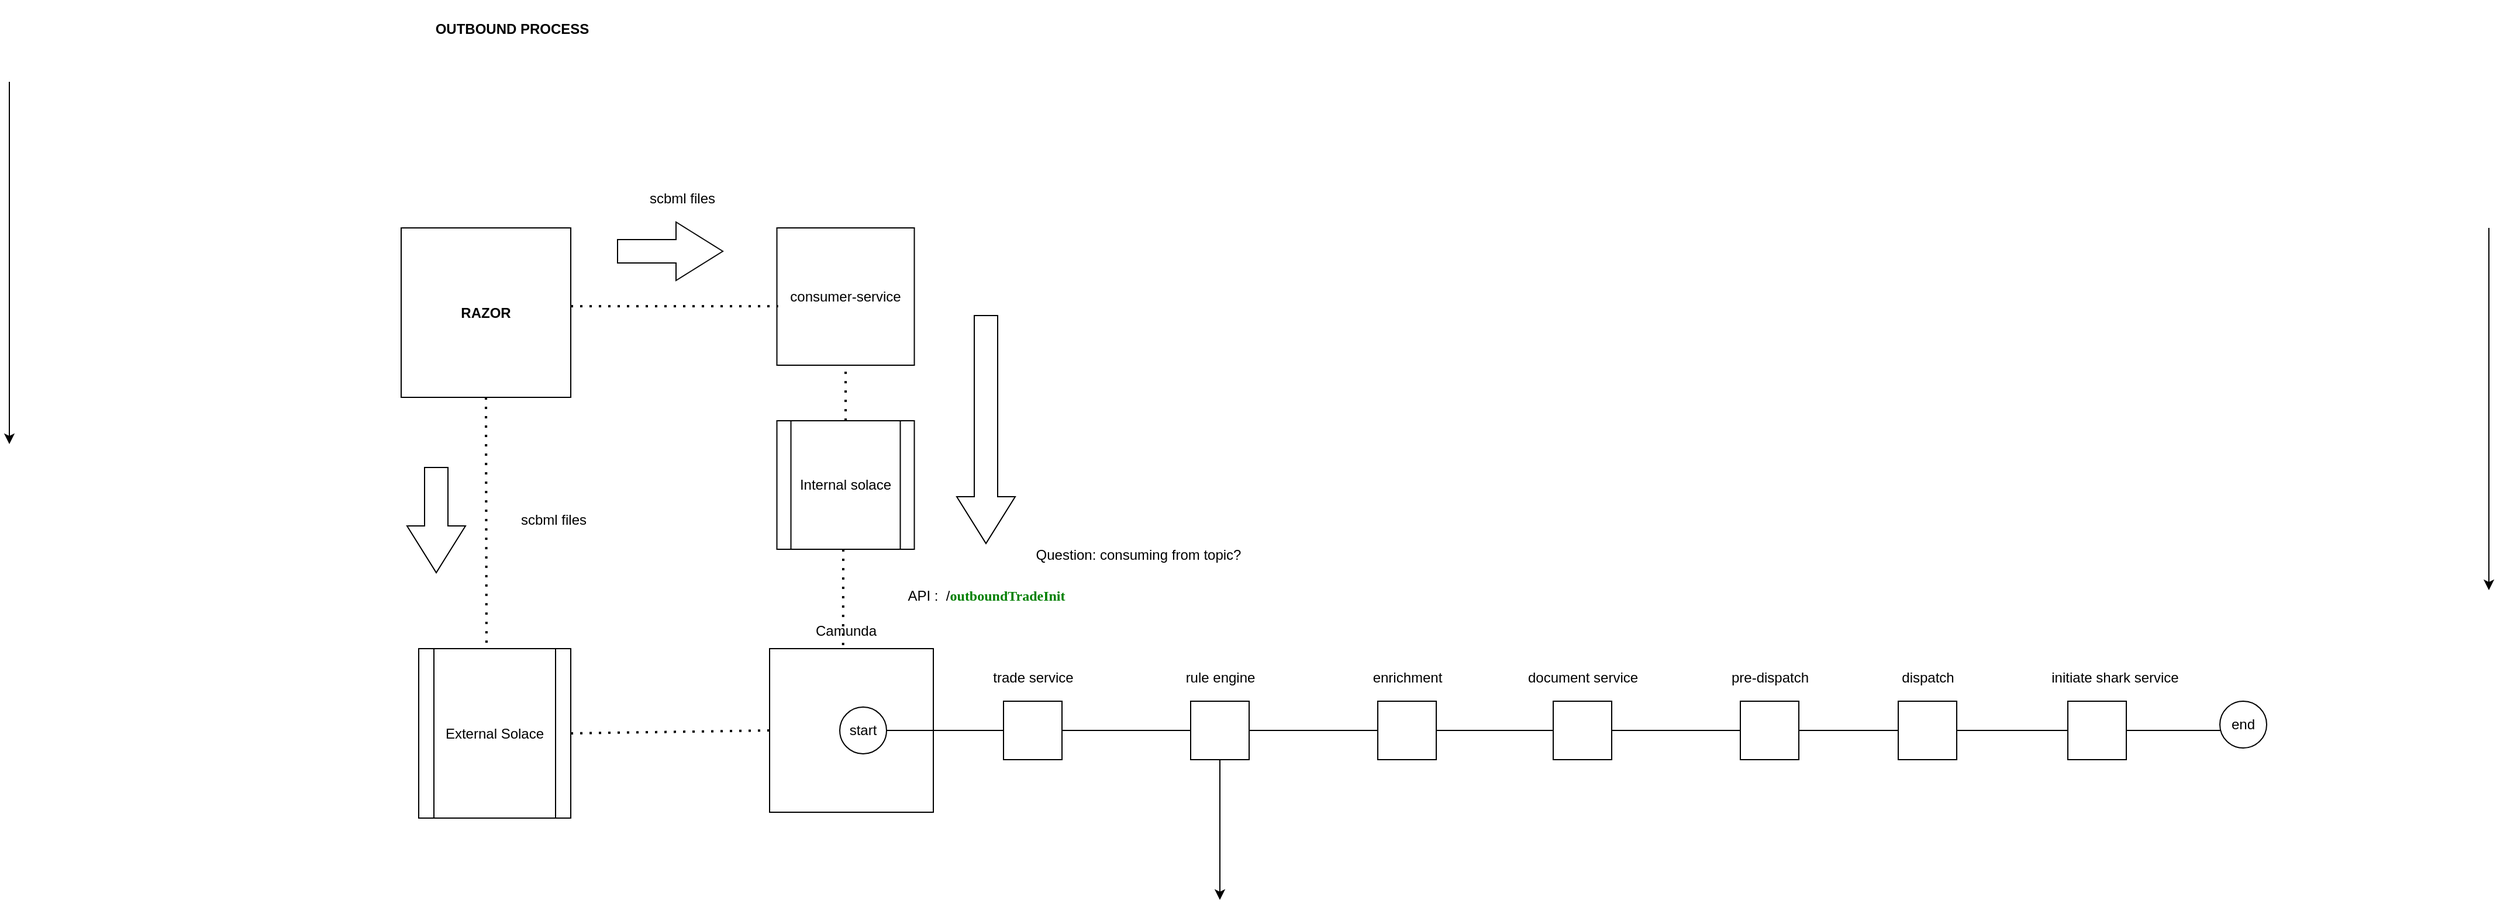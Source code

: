 <mxfile version="15.1.0" type="github">
  <diagram id="Z2sbgiuxVYzdd4WMGRo3" name="Page-1">
    <mxGraphModel dx="1837" dy="1493" grid="1" gridSize="10" guides="1" tooltips="1" connect="1" arrows="1" fold="1" page="1" pageScale="1" pageWidth="850" pageHeight="1100" math="0" shadow="0">
      <root>
        <mxCell id="0" />
        <mxCell id="1" parent="0" />
        <mxCell id="QthP1SoMLuOVrfB_0ppR-65" value="" style="whiteSpace=wrap;html=1;aspect=fixed;" parent="1" vertex="1">
          <mxGeometry x="380" y="135" width="140" height="140" as="geometry" />
        </mxCell>
        <mxCell id="QthP1SoMLuOVrfB_0ppR-7" value="" style="endArrow=none;html=1;startArrow=none;" parent="1" source="QthP1SoMLuOVrfB_0ppR-47" edge="1">
          <mxGeometry width="50" height="50" relative="1" as="geometry">
            <mxPoint x="460" y="205" as="sourcePoint" />
            <mxPoint x="1640" y="205" as="targetPoint" />
          </mxGeometry>
        </mxCell>
        <mxCell id="QthP1SoMLuOVrfB_0ppR-8" value="start" style="ellipse;whiteSpace=wrap;html=1;aspect=fixed;" parent="1" vertex="1">
          <mxGeometry x="440" y="185" width="40" height="40" as="geometry" />
        </mxCell>
        <mxCell id="QthP1SoMLuOVrfB_0ppR-9" value="" style="endArrow=none;html=1;" parent="1" target="QthP1SoMLuOVrfB_0ppR-8" edge="1">
          <mxGeometry width="50" height="50" relative="1" as="geometry">
            <mxPoint x="460" y="205" as="sourcePoint" />
            <mxPoint x="960" y="205" as="targetPoint" />
          </mxGeometry>
        </mxCell>
        <mxCell id="QthP1SoMLuOVrfB_0ppR-12" value="" style="whiteSpace=wrap;html=1;aspect=fixed;" parent="1" vertex="1">
          <mxGeometry x="580" y="180" width="50" height="50" as="geometry" />
        </mxCell>
        <mxCell id="QthP1SoMLuOVrfB_0ppR-13" value="" style="endArrow=none;html=1;startArrow=none;" parent="1" source="QthP1SoMLuOVrfB_0ppR-8" target="QthP1SoMLuOVrfB_0ppR-12" edge="1">
          <mxGeometry width="50" height="50" relative="1" as="geometry">
            <mxPoint x="480" y="205" as="sourcePoint" />
            <mxPoint x="960" y="205" as="targetPoint" />
          </mxGeometry>
        </mxCell>
        <mxCell id="QthP1SoMLuOVrfB_0ppR-53" style="edgeStyle=orthogonalEdgeStyle;rounded=0;orthogonalLoop=1;jettySize=auto;html=1;exitX=0.5;exitY=1;exitDx=0;exitDy=0;" parent="1" source="QthP1SoMLuOVrfB_0ppR-14" edge="1">
          <mxGeometry relative="1" as="geometry">
            <mxPoint x="765" y="350" as="targetPoint" />
          </mxGeometry>
        </mxCell>
        <mxCell id="QthP1SoMLuOVrfB_0ppR-14" value="" style="whiteSpace=wrap;html=1;aspect=fixed;" parent="1" vertex="1">
          <mxGeometry x="740" y="180" width="50" height="50" as="geometry" />
        </mxCell>
        <mxCell id="QthP1SoMLuOVrfB_0ppR-16" value="" style="endArrow=none;html=1;startArrow=none;" parent="1" source="QthP1SoMLuOVrfB_0ppR-12" target="QthP1SoMLuOVrfB_0ppR-14" edge="1">
          <mxGeometry width="50" height="50" relative="1" as="geometry">
            <mxPoint x="630" y="205" as="sourcePoint" />
            <mxPoint x="960" y="205" as="targetPoint" />
          </mxGeometry>
        </mxCell>
        <mxCell id="QthP1SoMLuOVrfB_0ppR-17" value="" style="whiteSpace=wrap;html=1;aspect=fixed;" parent="1" vertex="1">
          <mxGeometry x="900" y="180" width="50" height="50" as="geometry" />
        </mxCell>
        <mxCell id="QthP1SoMLuOVrfB_0ppR-19" value="" style="endArrow=none;html=1;startArrow=none;" parent="1" source="QthP1SoMLuOVrfB_0ppR-14" target="QthP1SoMLuOVrfB_0ppR-17" edge="1">
          <mxGeometry width="50" height="50" relative="1" as="geometry">
            <mxPoint x="790" y="205" as="sourcePoint" />
            <mxPoint x="1240" y="205" as="targetPoint" />
          </mxGeometry>
        </mxCell>
        <mxCell id="QthP1SoMLuOVrfB_0ppR-20" value="enrichment" style="text;html=1;align=center;verticalAlign=middle;resizable=0;points=[];autosize=1;strokeColor=none;fillColor=none;" parent="1" vertex="1">
          <mxGeometry x="890" y="150" width="70" height="20" as="geometry" />
        </mxCell>
        <mxCell id="QthP1SoMLuOVrfB_0ppR-21" value="&lt;span&gt;rule engine&lt;/span&gt;" style="text;html=1;align=center;verticalAlign=middle;resizable=0;points=[];autosize=1;strokeColor=none;fillColor=none;" parent="1" vertex="1">
          <mxGeometry x="730" y="150" width="70" height="20" as="geometry" />
        </mxCell>
        <mxCell id="QthP1SoMLuOVrfB_0ppR-22" value="&lt;span&gt;trade service&lt;/span&gt;" style="text;html=1;align=center;verticalAlign=middle;resizable=0;points=[];autosize=1;strokeColor=none;fillColor=none;" parent="1" vertex="1">
          <mxGeometry x="565" y="150" width="80" height="20" as="geometry" />
        </mxCell>
        <mxCell id="QthP1SoMLuOVrfB_0ppR-23" value="" style="whiteSpace=wrap;html=1;aspect=fixed;" parent="1" vertex="1">
          <mxGeometry x="1050" y="180" width="50" height="50" as="geometry" />
        </mxCell>
        <mxCell id="QthP1SoMLuOVrfB_0ppR-24" value="" style="endArrow=none;html=1;startArrow=none;" parent="1" source="QthP1SoMLuOVrfB_0ppR-17" target="QthP1SoMLuOVrfB_0ppR-23" edge="1">
          <mxGeometry width="50" height="50" relative="1" as="geometry">
            <mxPoint x="950" y="205" as="sourcePoint" />
            <mxPoint x="1240" y="205" as="targetPoint" />
          </mxGeometry>
        </mxCell>
        <mxCell id="QthP1SoMLuOVrfB_0ppR-25" value="document service" style="text;html=1;align=center;verticalAlign=middle;resizable=0;points=[];autosize=1;strokeColor=none;fillColor=none;" parent="1" vertex="1">
          <mxGeometry x="1020" y="150" width="110" height="20" as="geometry" />
        </mxCell>
        <mxCell id="QthP1SoMLuOVrfB_0ppR-27" value="pre-dispatch" style="text;html=1;align=center;verticalAlign=middle;resizable=0;points=[];autosize=1;strokeColor=none;fillColor=none;" parent="1" vertex="1">
          <mxGeometry x="1195" y="150" width="80" height="20" as="geometry" />
        </mxCell>
        <mxCell id="QthP1SoMLuOVrfB_0ppR-29" value="dispatch" style="text;html=1;align=center;verticalAlign=middle;resizable=0;points=[];autosize=1;strokeColor=none;fillColor=none;" parent="1" vertex="1">
          <mxGeometry x="1340" y="150" width="60" height="20" as="geometry" />
        </mxCell>
        <mxCell id="QthP1SoMLuOVrfB_0ppR-47" value="" style="whiteSpace=wrap;html=1;aspect=fixed;" parent="1" vertex="1">
          <mxGeometry x="1490" y="180" width="50" height="50" as="geometry" />
        </mxCell>
        <mxCell id="QthP1SoMLuOVrfB_0ppR-48" value="" style="endArrow=none;html=1;startArrow=none;" parent="1" source="QthP1SoMLuOVrfB_0ppR-23" target="QthP1SoMLuOVrfB_0ppR-47" edge="1">
          <mxGeometry width="50" height="50" relative="1" as="geometry">
            <mxPoint x="1100" y="205" as="sourcePoint" />
            <mxPoint x="1640" y="205" as="targetPoint" />
          </mxGeometry>
        </mxCell>
        <mxCell id="QthP1SoMLuOVrfB_0ppR-49" value="initiate shark service" style="text;html=1;align=center;verticalAlign=middle;resizable=0;points=[];autosize=1;strokeColor=none;fillColor=none;" parent="1" vertex="1">
          <mxGeometry x="1470" y="150" width="120" height="20" as="geometry" />
        </mxCell>
        <mxCell id="QthP1SoMLuOVrfB_0ppR-50" value="end" style="ellipse;whiteSpace=wrap;html=1;aspect=fixed;" parent="1" vertex="1">
          <mxGeometry x="1620" y="180" width="40" height="40" as="geometry" />
        </mxCell>
        <mxCell id="QthP1SoMLuOVrfB_0ppR-51" value="" style="whiteSpace=wrap;html=1;aspect=fixed;" parent="1" vertex="1">
          <mxGeometry x="1210" y="180" width="50" height="50" as="geometry" />
        </mxCell>
        <mxCell id="QthP1SoMLuOVrfB_0ppR-52" value="" style="whiteSpace=wrap;html=1;aspect=fixed;" parent="1" vertex="1">
          <mxGeometry x="1345" y="180" width="50" height="50" as="geometry" />
        </mxCell>
        <mxCell id="QthP1SoMLuOVrfB_0ppR-54" value="&lt;b&gt;OUTBOUND PROCESS&lt;/b&gt;" style="text;html=1;strokeColor=none;fillColor=none;align=center;verticalAlign=middle;whiteSpace=wrap;rounded=0;" parent="1" vertex="1">
          <mxGeometry x="70" y="-420" width="180" height="50" as="geometry" />
        </mxCell>
        <mxCell id="QthP1SoMLuOVrfB_0ppR-55" value="&lt;b&gt;RAZOR&lt;/b&gt;" style="whiteSpace=wrap;html=1;aspect=fixed;" parent="1" vertex="1">
          <mxGeometry x="65" y="-225" width="145" height="145" as="geometry" />
        </mxCell>
        <mxCell id="QthP1SoMLuOVrfB_0ppR-56" value="External Solace" style="shape=process;whiteSpace=wrap;html=1;backgroundOutline=1;" parent="1" vertex="1">
          <mxGeometry x="80" y="135" width="130" height="145" as="geometry" />
        </mxCell>
        <mxCell id="QthP1SoMLuOVrfB_0ppR-63" value="scbml files" style="text;html=1;align=center;verticalAlign=middle;resizable=0;points=[];autosize=1;strokeColor=none;fillColor=none;" parent="1" vertex="1">
          <mxGeometry x="270" y="-260" width="70" height="20" as="geometry" />
        </mxCell>
        <mxCell id="QthP1SoMLuOVrfB_0ppR-66" value="Camunda" style="text;html=1;align=center;verticalAlign=middle;resizable=0;points=[];autosize=1;strokeColor=none;fillColor=none;" parent="1" vertex="1">
          <mxGeometry x="410" y="110" width="70" height="20" as="geometry" />
        </mxCell>
        <mxCell id="QthP1SoMLuOVrfB_0ppR-77" value="consumer-service" style="whiteSpace=wrap;html=1;aspect=fixed;" parent="1" vertex="1">
          <mxGeometry x="386.25" y="-225" width="117.5" height="117.5" as="geometry" />
        </mxCell>
        <mxCell id="QthP1SoMLuOVrfB_0ppR-79" value="Internal solace" style="shape=process;whiteSpace=wrap;html=1;backgroundOutline=1;" parent="1" vertex="1">
          <mxGeometry x="386.25" y="-60" width="117.5" height="110" as="geometry" />
        </mxCell>
        <mxCell id="QthP1SoMLuOVrfB_0ppR-80" value="" style="endArrow=none;dashed=1;html=1;dashPattern=1 3;strokeWidth=2;exitX=0.5;exitY=1;exitDx=0;exitDy=0;entryX=0.446;entryY=0.007;entryDx=0;entryDy=0;entryPerimeter=0;" parent="1" source="QthP1SoMLuOVrfB_0ppR-55" target="QthP1SoMLuOVrfB_0ppR-56" edge="1">
          <mxGeometry width="50" height="50" relative="1" as="geometry">
            <mxPoint x="480" y="-30" as="sourcePoint" />
            <mxPoint x="530" y="-80" as="targetPoint" />
          </mxGeometry>
        </mxCell>
        <mxCell id="QthP1SoMLuOVrfB_0ppR-81" value="" style="html=1;shadow=0;dashed=0;align=center;verticalAlign=middle;shape=mxgraph.arrows2.arrow;dy=0.6;dx=40;direction=south;notch=0;" parent="1" vertex="1">
          <mxGeometry x="70" y="-20" width="50" height="90" as="geometry" />
        </mxCell>
        <mxCell id="QthP1SoMLuOVrfB_0ppR-84" value="" style="endArrow=none;dashed=1;html=1;dashPattern=1 3;strokeWidth=2;entryX=0.009;entryY=0.57;entryDx=0;entryDy=0;entryPerimeter=0;" parent="1" target="QthP1SoMLuOVrfB_0ppR-77" edge="1">
          <mxGeometry width="50" height="50" relative="1" as="geometry">
            <mxPoint x="210" y="-158" as="sourcePoint" />
            <mxPoint x="530" y="70" as="targetPoint" />
          </mxGeometry>
        </mxCell>
        <mxCell id="QthP1SoMLuOVrfB_0ppR-85" value="" style="html=1;shadow=0;dashed=0;align=center;verticalAlign=middle;shape=mxgraph.arrows2.arrow;dy=0.6;dx=40;direction=south;notch=0;rotation=-90;" parent="1" vertex="1">
          <mxGeometry x="270" y="-250" width="50" height="90" as="geometry" />
        </mxCell>
        <mxCell id="QthP1SoMLuOVrfB_0ppR-86" value="" style="endArrow=none;dashed=1;html=1;dashPattern=1 3;strokeWidth=2;exitX=0;exitY=0.5;exitDx=0;exitDy=0;entryX=1;entryY=0.5;entryDx=0;entryDy=0;" parent="1" source="QthP1SoMLuOVrfB_0ppR-65" target="QthP1SoMLuOVrfB_0ppR-56" edge="1">
          <mxGeometry width="50" height="50" relative="1" as="geometry">
            <mxPoint x="290" y="8.98" as="sourcePoint" />
            <mxPoint x="290.48" y="224.995" as="targetPoint" />
          </mxGeometry>
        </mxCell>
        <mxCell id="QthP1SoMLuOVrfB_0ppR-88" value="" style="endArrow=classic;html=1;" parent="1" edge="1">
          <mxGeometry width="50" height="50" relative="1" as="geometry">
            <mxPoint x="-270" y="-350" as="sourcePoint" />
            <mxPoint x="-270" y="-40" as="targetPoint" />
          </mxGeometry>
        </mxCell>
        <mxCell id="QthP1SoMLuOVrfB_0ppR-89" value="" style="endArrow=classic;html=1;" parent="1" edge="1">
          <mxGeometry width="50" height="50" relative="1" as="geometry">
            <mxPoint x="1850" y="-225" as="sourcePoint" />
            <mxPoint x="1850" y="85" as="targetPoint" />
          </mxGeometry>
        </mxCell>
        <mxCell id="QthP1SoMLuOVrfB_0ppR-90" value="scbml files" style="text;html=1;align=center;verticalAlign=middle;resizable=0;points=[];autosize=1;strokeColor=none;fillColor=none;" parent="1" vertex="1">
          <mxGeometry x="160" y="15" width="70" height="20" as="geometry" />
        </mxCell>
        <mxCell id="QthP1SoMLuOVrfB_0ppR-91" value="" style="endArrow=none;dashed=1;html=1;dashPattern=1 3;strokeWidth=2;entryX=0.5;entryY=1;entryDx=0;entryDy=0;exitX=0.5;exitY=0;exitDx=0;exitDy=0;" parent="1" source="QthP1SoMLuOVrfB_0ppR-79" target="QthP1SoMLuOVrfB_0ppR-77" edge="1">
          <mxGeometry width="50" height="50" relative="1" as="geometry">
            <mxPoint x="220" y="-148" as="sourcePoint" />
            <mxPoint x="397.307" y="-148.025" as="targetPoint" />
          </mxGeometry>
        </mxCell>
        <mxCell id="QthP1SoMLuOVrfB_0ppR-92" value="" style="endArrow=none;dashed=1;html=1;dashPattern=1 3;strokeWidth=2;entryX=0.449;entryY=-0.018;entryDx=0;entryDy=0;entryPerimeter=0;" parent="1" target="QthP1SoMLuOVrfB_0ppR-65" edge="1">
          <mxGeometry width="50" height="50" relative="1" as="geometry">
            <mxPoint x="443" y="50" as="sourcePoint" />
            <mxPoint x="440" y="137" as="targetPoint" />
            <Array as="points" />
          </mxGeometry>
        </mxCell>
        <mxCell id="QthP1SoMLuOVrfB_0ppR-93" value="" style="html=1;shadow=0;dashed=0;align=center;verticalAlign=middle;shape=mxgraph.arrows2.arrow;dy=0.6;dx=40;direction=south;notch=0;rotation=0;" parent="1" vertex="1">
          <mxGeometry x="540" y="-150" width="50" height="195" as="geometry" />
        </mxCell>
        <mxCell id="lJJMukgnDEd9ykWkRaqT-2" value="API :&amp;nbsp; /&lt;span style=&quot;color: rgb(0 , 128 , 0) ; font-weight: bold ; background-color: rgb(255 , 255 , 255) ; font-family: &amp;#34;source code pro&amp;#34; ; font-size: 9pt&quot;&gt;outboundTradeInit&lt;/span&gt;" style="text;html=1;align=center;verticalAlign=middle;resizable=0;points=[];autosize=1;strokeColor=none;fillColor=none;" vertex="1" parent="1">
          <mxGeometry x="490" y="80" width="150" height="20" as="geometry" />
        </mxCell>
        <mxCell id="lJJMukgnDEd9ykWkRaqT-3" value="Question: consuming from topic?" style="text;html=1;align=center;verticalAlign=middle;resizable=0;points=[];autosize=1;strokeColor=none;fillColor=none;" vertex="1" parent="1">
          <mxGeometry x="600" y="45" width="190" height="20" as="geometry" />
        </mxCell>
      </root>
    </mxGraphModel>
  </diagram>
</mxfile>
